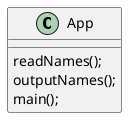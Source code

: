 @startuml
'https://plantuml.com/sequence-diagram

Class App{
    readNames();
    outputNames();
    main();
}


@enduml